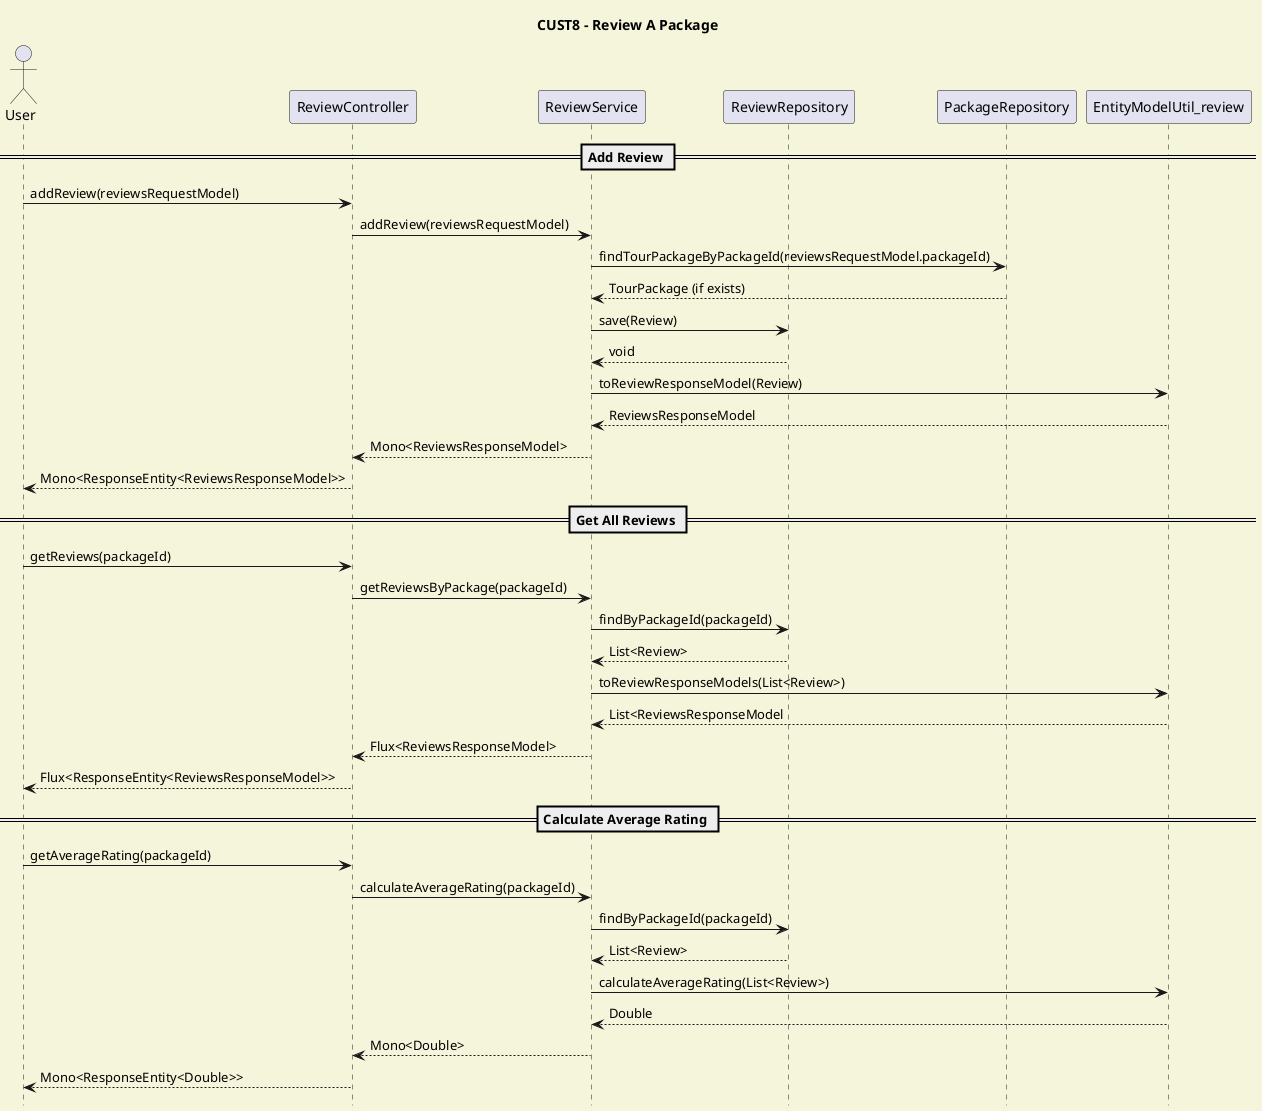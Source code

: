 @startuml
title CUST8 - Review A Package

skinparam backgroundColor #F5F5DC
hide footbox

actor User

participant "ReviewController" as Controller
participant "ReviewService" as Service
participant "ReviewRepository" as Repository
participant "PackageRepository" as PackageRepo
participant "EntityModelUtil_review" as Utils

== Add Review ==
User -> Controller : addReview(reviewsRequestModel)
Controller -> Service : addReview(reviewsRequestModel)
Service -> PackageRepo : findTourPackageByPackageId(reviewsRequestModel.packageId)
PackageRepo --> Service : TourPackage (if exists)
Service -> Repository : save(Review)
Repository --> Service : void
Service -> Utils : toReviewResponseModel(Review)
Utils --> Service : ReviewsResponseModel
Service --> Controller : Mono<ReviewsResponseModel>
Controller --> User : Mono<ResponseEntity<ReviewsResponseModel>>

== Get All Reviews ==
User -> Controller : getReviews(packageId)
Controller -> Service : getReviewsByPackage(packageId)
Service -> Repository : findByPackageId(packageId)
Repository --> Service : List<Review>
Service -> Utils : toReviewResponseModels(List<Review>)
Utils --> Service : List<ReviewsResponseModel
Service --> Controller : Flux<ReviewsResponseModel>
Controller --> User : Flux<ResponseEntity<ReviewsResponseModel>>

== Calculate Average Rating ==
User -> Controller : getAverageRating(packageId)
Controller -> Service : calculateAverageRating(packageId)
Service -> Repository : findByPackageId(packageId)
Repository --> Service : List<Review>
Service -> Utils : calculateAverageRating(List<Review>)
Utils --> Service : Double
Service --> Controller : Mono<Double>
Controller --> User : Mono<ResponseEntity<Double>>

@enduml
